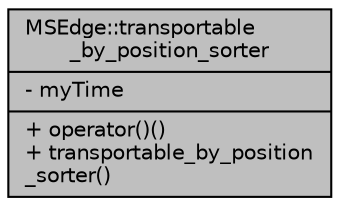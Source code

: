 digraph "MSEdge::transportable_by_position_sorter"
{
  edge [fontname="Helvetica",fontsize="10",labelfontname="Helvetica",labelfontsize="10"];
  node [fontname="Helvetica",fontsize="10",shape=record];
  Node1 [label="{MSEdge::transportable\l_by_position_sorter\n|- myTime\l|+ operator()()\l+ transportable_by_position\l_sorter()\l}",height=0.2,width=0.4,color="black", fillcolor="grey75", style="filled", fontcolor="black"];
}
